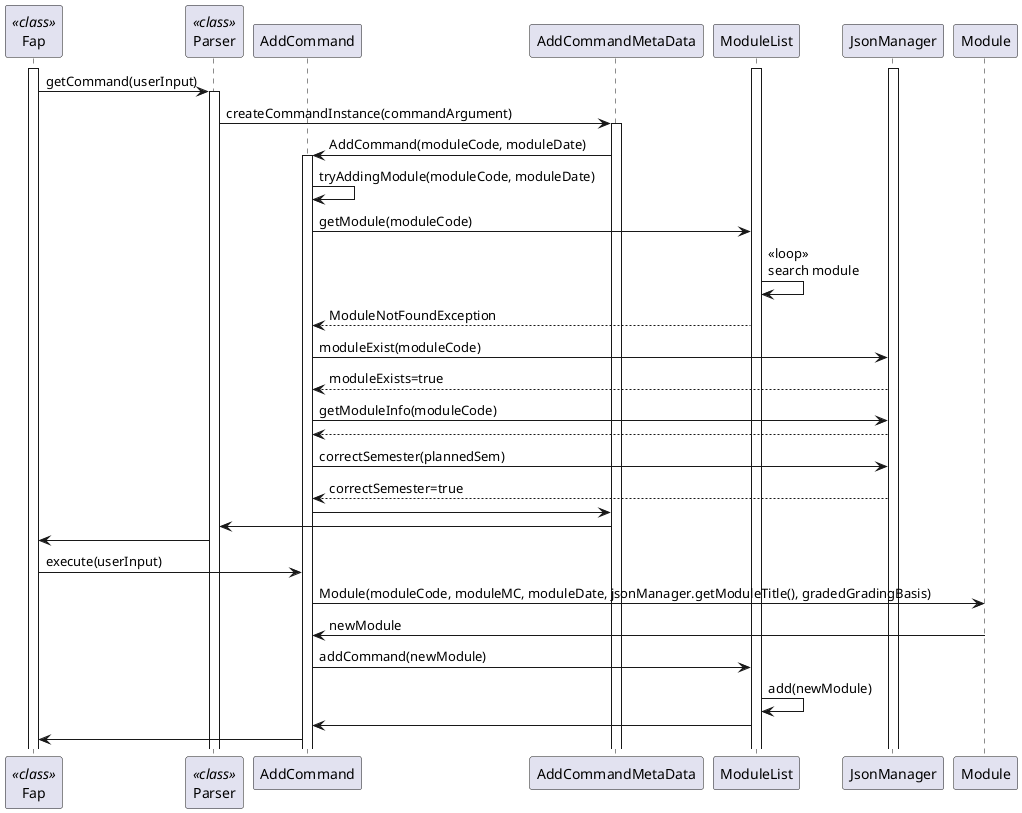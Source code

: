 @startuml
participant "Fap" as Fap <<class>>
participant "Parser" as Parser <<class>>
participant "AddCommand" as AddCommand
participant "AddCommandMetaData" as AddCommandMetaData
participant "ModuleList" as ModuleList
participant "JsonManager" as JsonManager
participant "Module" as Module

activate Fap
activate ModuleList
activate JsonManager

Fap -> Parser : getCommand(userInput)
activate Parser

Parser -> AddCommandMetaData : createCommandInstance(commandArgument)
activate AddCommandMetaData

AddCommandMetaData -> AddCommand : AddCommand(moduleCode, moduleDate)
activate AddCommand

AddCommand -> AddCommand : tryAddingModule(moduleCode, moduleDate)


AddCommand -> ModuleList : getModule(moduleCode)
ModuleList -> ModuleList : <<loop>>\nsearch module
ModuleList --> AddCommand : ModuleNotFoundException

AddCommand -> JsonManager : moduleExist(moduleCode)

JsonManager --> AddCommand : moduleExists=true

AddCommand -> JsonManager : getModuleInfo(moduleCode)

JsonManager --> AddCommand

AddCommand -> JsonManager : correctSemester(plannedSem)

JsonManager --> AddCommand : correctSemester=true

AddCommand -> AddCommandMetaData
AddCommandMetaData -> Parser
Parser -> Fap

Fap -> AddCommand: execute(userInput)


AddCommand -> Module : Module(moduleCode, moduleMC, moduleDate, jsonManager.getModuleTitle(), gradedGradingBasis)


Module -> AddCommand : newModule
AddCommand -> ModuleList : addCommand(newModule)
ModuleList -> ModuleList : add(newModule)
ModuleList -> AddCommand
AddCommand -> Fap

@enduml